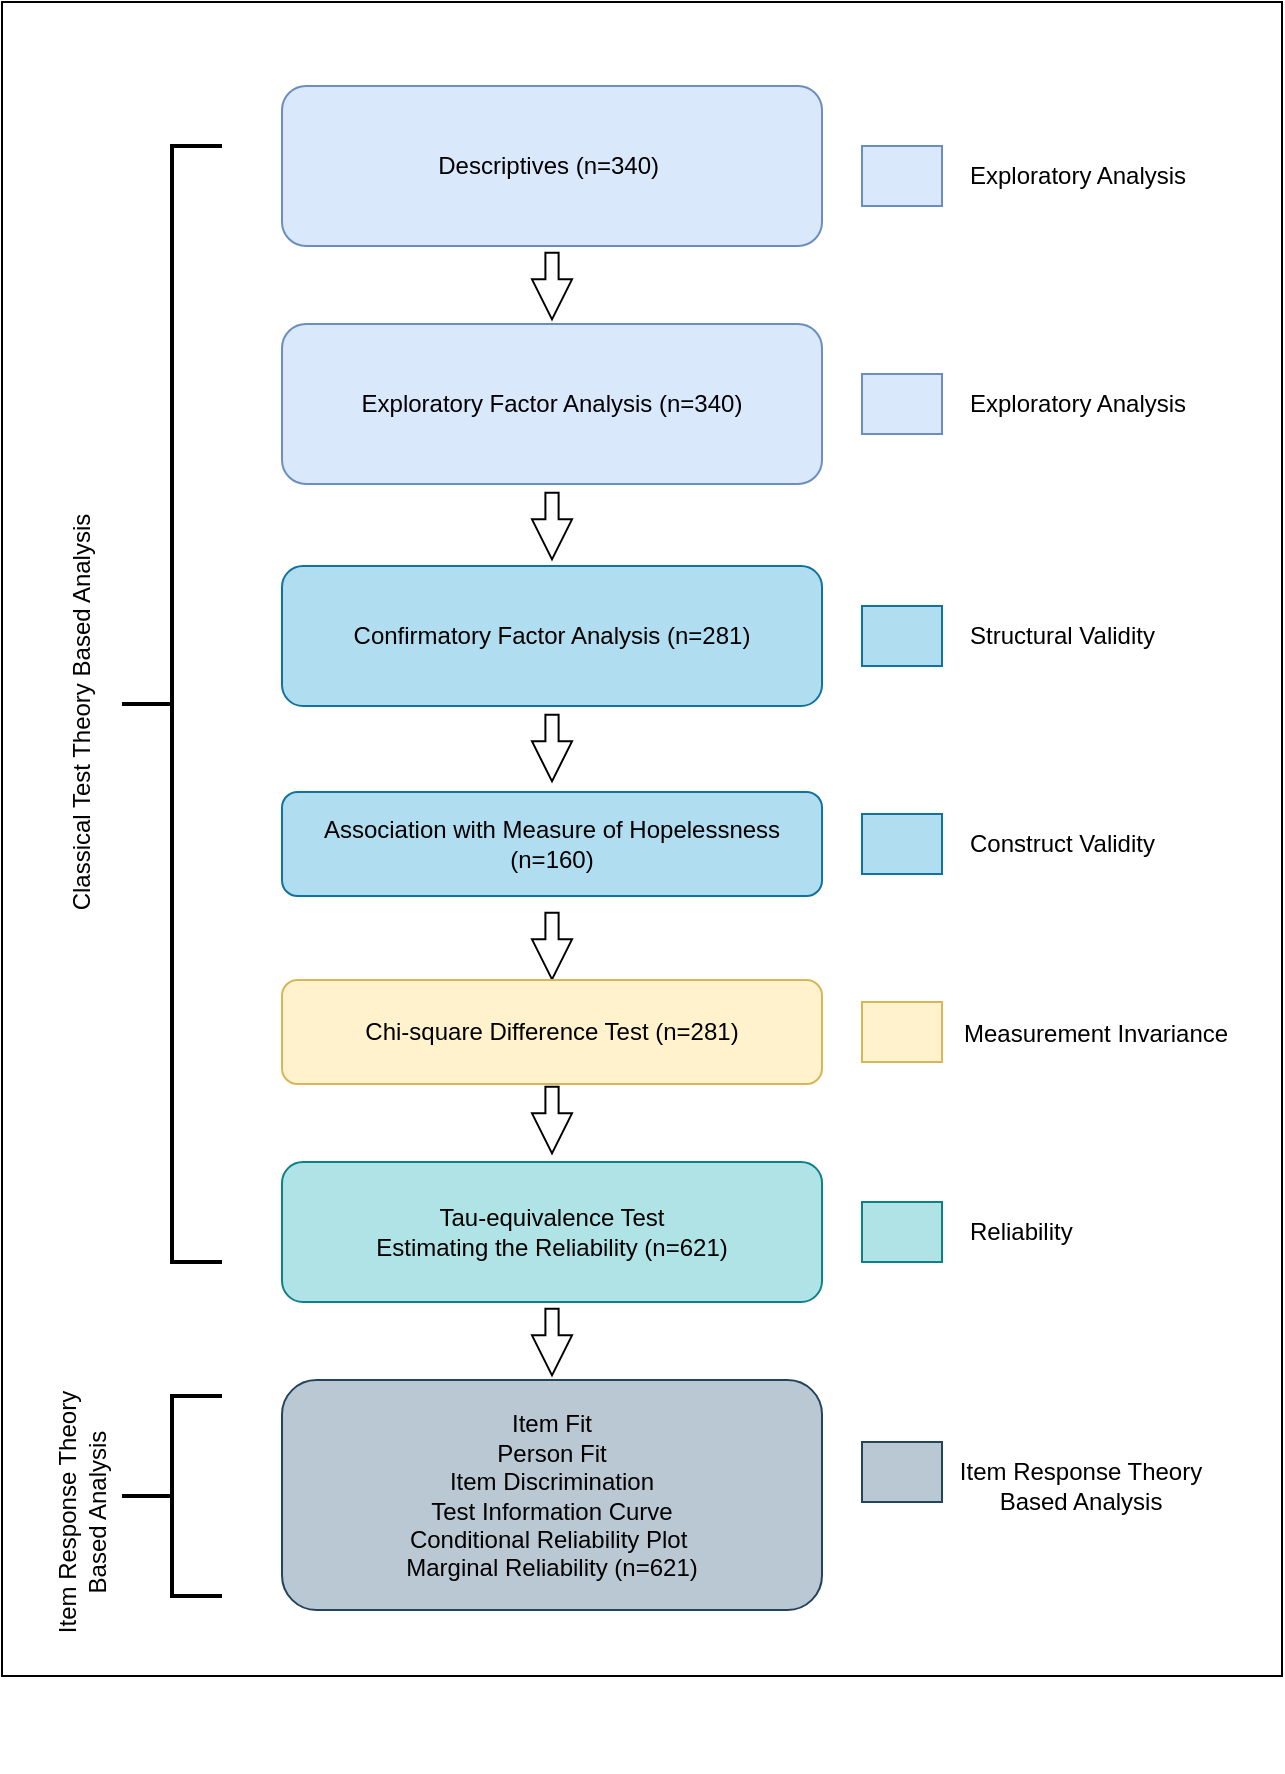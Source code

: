 <mxfile version="20.8.16" type="device"><diagram id="GV2G-HkZ73GYifROroEB" name="Page-1"><mxGraphModel dx="1706" dy="851" grid="1" gridSize="10" guides="1" tooltips="1" connect="1" arrows="1" fold="1" page="1" pageScale="1" pageWidth="827" pageHeight="1169" math="0" shadow="0"><root><mxCell id="0"/><mxCell id="1" parent="0"/><mxCell id="FzpC_JEyRE8jhJHkR4DG-21" value="" style="whiteSpace=wrap;html=1;fontColor=#FFFFFF;" parent="1" vertex="1"><mxGeometry x="110" y="140" width="640" height="837" as="geometry"/></mxCell><mxCell id="FzpC_JEyRE8jhJHkR4DG-1" value="Descriptives (n=340)&amp;nbsp;" style="rounded=1;whiteSpace=wrap;html=1;fillColor=#dae8fc;strokeColor=#6c8ebf;" parent="1" vertex="1"><mxGeometry x="250.005" y="182" width="270" height="80" as="geometry"/></mxCell><mxCell id="FzpC_JEyRE8jhJHkR4DG-2" value="Exploratory Factor Analysis (n=340)" style="rounded=1;whiteSpace=wrap;html=1;fillColor=#dae8fc;strokeColor=#6c8ebf;" parent="1" vertex="1"><mxGeometry x="250.005" y="301" width="270" height="80" as="geometry"/></mxCell><mxCell id="FzpC_JEyRE8jhJHkR4DG-3" value="Confirmatory Factor Analysis (n=281)" style="rounded=1;whiteSpace=wrap;html=1;fillColor=#b1ddf0;strokeColor=#10739e;" parent="1" vertex="1"><mxGeometry x="250.005" y="422" width="270" height="70" as="geometry"/></mxCell><mxCell id="FzpC_JEyRE8jhJHkR4DG-4" value="Tau-equivalence Test&lt;br&gt;Estimating the Reliability (n=621)" style="rounded=1;whiteSpace=wrap;html=1;fillColor=#b0e3e6;strokeColor=#0e8088;" parent="1" vertex="1"><mxGeometry x="250.01" y="720" width="270" height="70" as="geometry"/></mxCell><mxCell id="FzpC_JEyRE8jhJHkR4DG-5" value="Item Fit&lt;br style=&quot;border-color: var(--border-color);&quot;&gt;Person Fit&lt;br&gt;Item Discrimination&lt;br style=&quot;border-color: var(--border-color);&quot;&gt;Test Information Curve&lt;br style=&quot;border-color: var(--border-color);&quot;&gt;Conditional Reliability Plot&amp;nbsp;&lt;br&gt;Marginal Reliability (n=621)" style="rounded=1;whiteSpace=wrap;html=1;fillColor=#bac8d3;strokeColor=#23445d;" parent="1" vertex="1"><mxGeometry x="250.005" y="829" width="270" height="115" as="geometry"/></mxCell><mxCell id="FzpC_JEyRE8jhJHkR4DG-7" value="" style="html=1;shadow=0;dashed=0;align=center;verticalAlign=middle;shape=mxgraph.arrows2.arrow;dy=0.67;dx=20;notch=0;aspect=fixed;rotation=90;" parent="1" vertex="1"><mxGeometry x="368.34" y="272" width="33.33" height="20" as="geometry"/></mxCell><mxCell id="FzpC_JEyRE8jhJHkR4DG-8" value="" style="html=1;shadow=0;dashed=0;align=center;verticalAlign=middle;shape=mxgraph.arrows2.arrow;dy=0.67;dx=20;notch=0;aspect=fixed;rotation=90;" parent="1" vertex="1"><mxGeometry x="368.34" y="392" width="33.33" height="20" as="geometry"/></mxCell><mxCell id="FzpC_JEyRE8jhJHkR4DG-9" value="" style="html=1;shadow=0;dashed=0;align=center;verticalAlign=middle;shape=mxgraph.arrows2.arrow;dy=0.67;dx=20;notch=0;aspect=fixed;rotation=90;" parent="1" vertex="1"><mxGeometry x="368.34" y="602" width="33.33" height="20" as="geometry"/></mxCell><mxCell id="FzpC_JEyRE8jhJHkR4DG-10" value="" style="html=1;shadow=0;dashed=0;align=center;verticalAlign=middle;shape=mxgraph.arrows2.arrow;dy=0.67;dx=20;notch=0;aspect=fixed;rotation=90;" parent="1" vertex="1"><mxGeometry x="368.34" y="800" width="33.33" height="20" as="geometry"/></mxCell><mxCell id="FzpC_JEyRE8jhJHkR4DG-11" value="" style="whiteSpace=wrap;html=1;fillColor=#dae8fc;strokeColor=#6c8ebf;" parent="1" vertex="1"><mxGeometry x="540" y="212" width="40" height="30" as="geometry"/></mxCell><mxCell id="FzpC_JEyRE8jhJHkR4DG-13" value="" style="whiteSpace=wrap;html=1;fillColor=#b1ddf0;strokeColor=#10739e;" parent="1" vertex="1"><mxGeometry x="540" y="546" width="40" height="30" as="geometry"/></mxCell><mxCell id="FzpC_JEyRE8jhJHkR4DG-14" value="" style="whiteSpace=wrap;html=1;fillColor=#b0e3e6;strokeColor=#0e8088;" parent="1" vertex="1"><mxGeometry x="540" y="740" width="40" height="30" as="geometry"/></mxCell><mxCell id="FzpC_JEyRE8jhJHkR4DG-15" value="" style="whiteSpace=wrap;html=1;fillColor=#bac8d3;strokeColor=#23445d;" parent="1" vertex="1"><mxGeometry x="540" y="860" width="40" height="30" as="geometry"/></mxCell><mxCell id="FzpC_JEyRE8jhJHkR4DG-16" value="Exploratory Analysis" style="text;html=1;align=left;verticalAlign=middle;resizable=0;points=[];autosize=1;strokeColor=none;fillColor=none;" parent="1" vertex="1"><mxGeometry x="592" y="212" width="130" height="30" as="geometry"/></mxCell><mxCell id="FzpC_JEyRE8jhJHkR4DG-18" value="Construct Validity" style="text;html=1;align=left;verticalAlign=middle;resizable=0;points=[];autosize=1;strokeColor=none;fillColor=none;" parent="1" vertex="1"><mxGeometry x="592" y="546" width="120" height="30" as="geometry"/></mxCell><mxCell id="FzpC_JEyRE8jhJHkR4DG-19" value="Reliability" style="text;html=1;align=left;verticalAlign=middle;resizable=0;points=[];autosize=1;strokeColor=none;fillColor=none;" parent="1" vertex="1"><mxGeometry x="592" y="740" width="70" height="30" as="geometry"/></mxCell><mxCell id="FzpC_JEyRE8jhJHkR4DG-20" value="Item Response Theory&lt;br&gt;Based Analysis" style="text;html=1;align=center;verticalAlign=middle;resizable=0;points=[];autosize=1;strokeColor=none;fillColor=none;" parent="1" vertex="1"><mxGeometry x="579" y="862" width="140" height="40" as="geometry"/></mxCell><mxCell id="piSgsL_8CoZYucS75-4e-1" value="" style="whiteSpace=wrap;html=1;fillColor=#dae8fc;strokeColor=#6c8ebf;" parent="1" vertex="1"><mxGeometry x="540" y="326" width="40" height="30" as="geometry"/></mxCell><mxCell id="piSgsL_8CoZYucS75-4e-2" value="Exploratory Analysis" style="text;html=1;align=left;verticalAlign=middle;resizable=0;points=[];autosize=1;strokeColor=none;fillColor=none;" parent="1" vertex="1"><mxGeometry x="592" y="326" width="130" height="30" as="geometry"/></mxCell><mxCell id="piSgsL_8CoZYucS75-4e-3" value="Association with Measure of Hopelessness (n=160)" style="rounded=1;whiteSpace=wrap;html=1;fillColor=#b1ddf0;strokeColor=#10739e;" parent="1" vertex="1"><mxGeometry x="250.01" y="535" width="270" height="52" as="geometry"/></mxCell><mxCell id="piSgsL_8CoZYucS75-4e-4" value="" style="whiteSpace=wrap;html=1;fillColor=#b1ddf0;strokeColor=#10739e;" parent="1" vertex="1"><mxGeometry x="540" y="442" width="40" height="30" as="geometry"/></mxCell><mxCell id="piSgsL_8CoZYucS75-4e-5" value="Structural Validity" style="text;html=1;align=left;verticalAlign=middle;resizable=0;points=[];autosize=1;strokeColor=none;fillColor=none;" parent="1" vertex="1"><mxGeometry x="592" y="442" width="120" height="30" as="geometry"/></mxCell><mxCell id="piSgsL_8CoZYucS75-4e-7" value="" style="html=1;shadow=0;dashed=0;align=center;verticalAlign=middle;shape=mxgraph.arrows2.arrow;dy=0.67;dx=20;notch=0;aspect=fixed;rotation=90;" parent="1" vertex="1"><mxGeometry x="368.34" y="503" width="33.33" height="20" as="geometry"/></mxCell><mxCell id="piSgsL_8CoZYucS75-4e-8" value="" style="whiteSpace=wrap;html=1;fillColor=#fff2cc;strokeColor=#d6b656;" parent="1" vertex="1"><mxGeometry x="540" y="640" width="40" height="30" as="geometry"/></mxCell><mxCell id="piSgsL_8CoZYucS75-4e-9" value="Measurement Invariance" style="text;html=1;align=left;verticalAlign=middle;resizable=0;points=[];autosize=1;strokeColor=none;fillColor=none;" parent="1" vertex="1"><mxGeometry x="589" y="641" width="160" height="30" as="geometry"/></mxCell><mxCell id="piSgsL_8CoZYucS75-4e-10" value="Chi-square Difference Test (n=281)" style="rounded=1;whiteSpace=wrap;html=1;fillColor=#fff2cc;strokeColor=#d6b656;" parent="1" vertex="1"><mxGeometry x="250.01" y="629" width="270" height="52" as="geometry"/></mxCell><mxCell id="piSgsL_8CoZYucS75-4e-11" value="" style="html=1;shadow=0;dashed=0;align=center;verticalAlign=middle;shape=mxgraph.arrows2.arrow;dy=0.67;dx=20;notch=0;aspect=fixed;rotation=90;" parent="1" vertex="1"><mxGeometry x="368.34" y="689" width="33.33" height="20" as="geometry"/></mxCell><mxCell id="2Cij4WSHwsL4W9GSDdWy-4" value="" style="strokeWidth=2;html=1;shape=mxgraph.flowchart.annotation_2;align=left;labelPosition=right;pointerEvents=1;" vertex="1" parent="1"><mxGeometry x="170" y="212" width="50" height="558" as="geometry"/></mxCell><mxCell id="2Cij4WSHwsL4W9GSDdWy-5" value="" style="strokeWidth=2;html=1;shape=mxgraph.flowchart.annotation_2;align=left;labelPosition=right;pointerEvents=1;" vertex="1" parent="1"><mxGeometry x="170" y="837" width="50" height="100" as="geometry"/></mxCell><mxCell id="2Cij4WSHwsL4W9GSDdWy-7" value="Classical Test Theory Based Analysis" style="text;html=1;strokeColor=none;fillColor=none;align=center;verticalAlign=middle;whiteSpace=wrap;rounded=0;rotation=-90;" vertex="1" parent="1"><mxGeometry x="-40" y="480" width="380" height="30" as="geometry"/></mxCell><mxCell id="2Cij4WSHwsL4W9GSDdWy-8" value="Item Response Theory&lt;br style=&quot;border-color: var(--border-color);&quot;&gt;&lt;span style=&quot;&quot;&gt;Based Analysis&lt;/span&gt;" style="text;html=1;strokeColor=none;fillColor=none;align=center;verticalAlign=middle;whiteSpace=wrap;rounded=0;rotation=-90;" vertex="1" parent="1"><mxGeometry x="20" y="870" width="260" height="50" as="geometry"/></mxCell></root></mxGraphModel></diagram></mxfile>